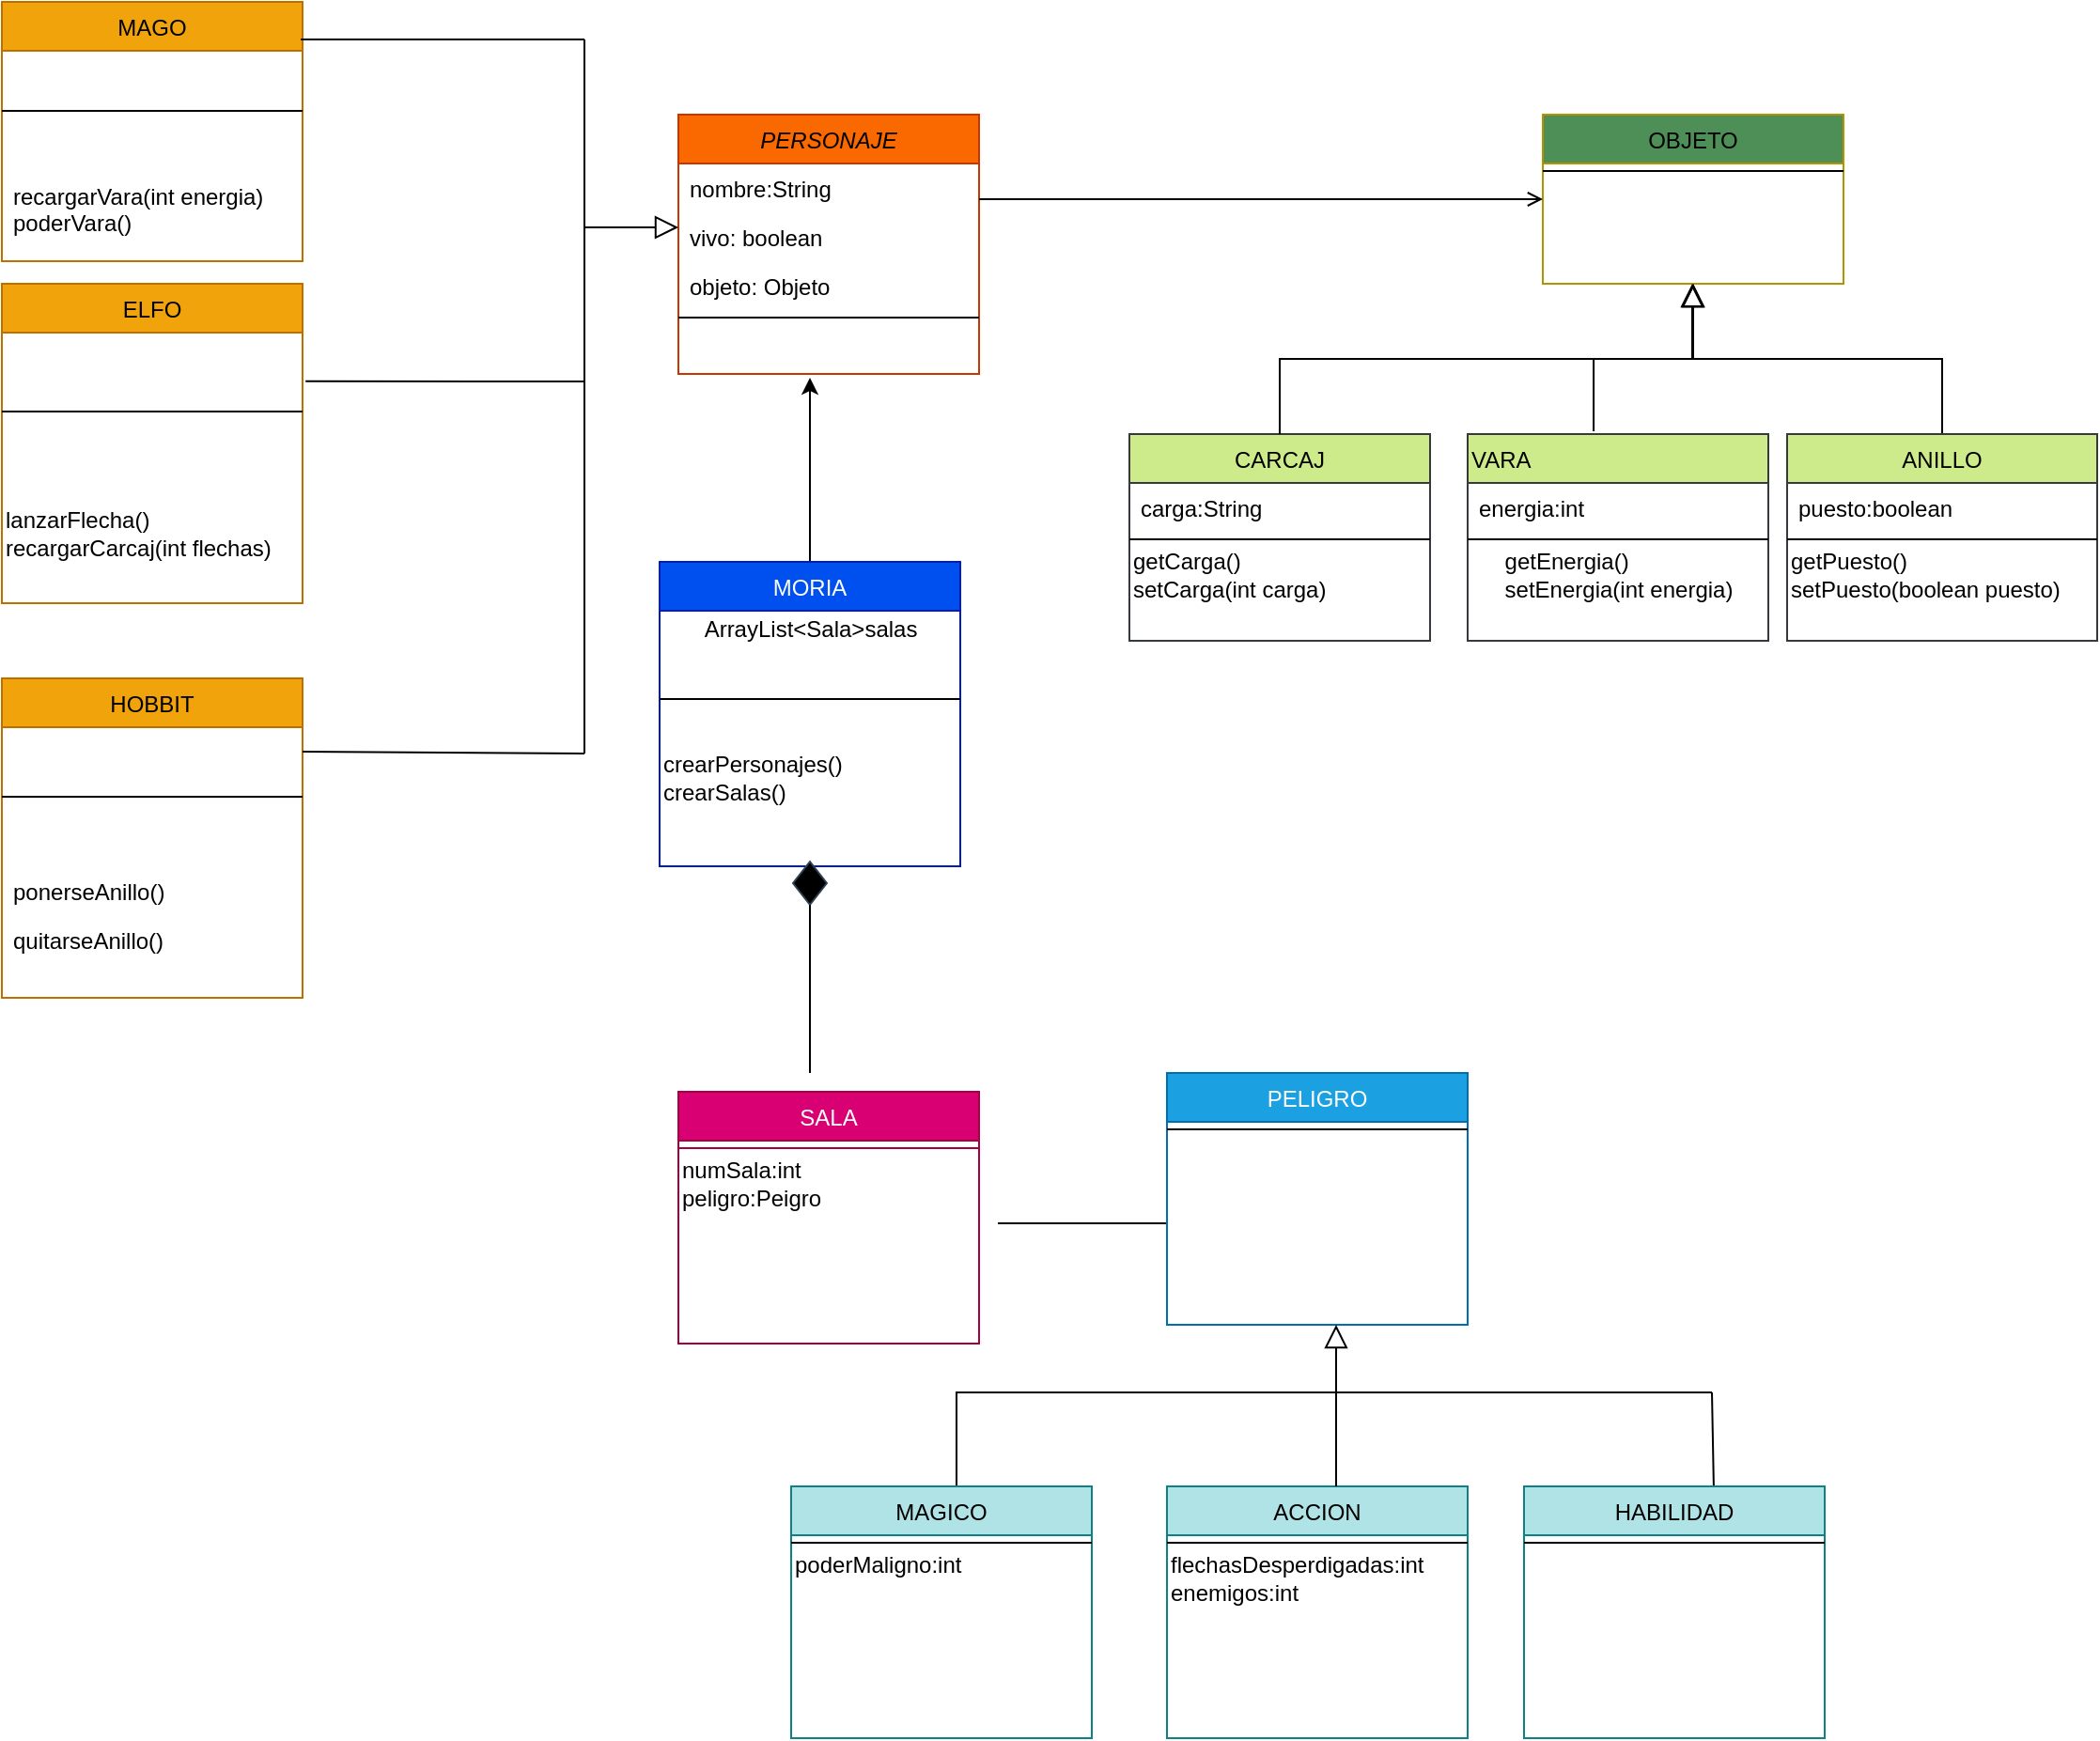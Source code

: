 <mxfile version="15.2.9" type="device"><diagram id="C5RBs43oDa-KdzZeNtuy" name="Page-1"><mxGraphModel dx="2274" dy="733" grid="1" gridSize="10" guides="1" tooltips="1" connect="1" arrows="1" fold="1" page="1" pageScale="1" pageWidth="827" pageHeight="1169" math="0" shadow="0"><root><mxCell id="WIyWlLk6GJQsqaUBKTNV-0"/><mxCell id="WIyWlLk6GJQsqaUBKTNV-1" parent="WIyWlLk6GJQsqaUBKTNV-0"/><mxCell id="zkfFHV4jXpPFQw0GAbJ--0" value="PERSONAJE" style="swimlane;fontStyle=2;align=center;verticalAlign=top;childLayout=stackLayout;horizontal=1;startSize=26;horizontalStack=0;resizeParent=1;resizeLast=0;collapsible=1;marginBottom=0;rounded=0;shadow=0;strokeWidth=1;fillColor=#fa6800;strokeColor=#C73500;fontColor=#000000;" parent="WIyWlLk6GJQsqaUBKTNV-1" vertex="1"><mxGeometry x="50" y="120" width="160" height="138" as="geometry"><mxRectangle x="230" y="140" width="160" height="26" as="alternateBounds"/></mxGeometry></mxCell><mxCell id="zkfFHV4jXpPFQw0GAbJ--1" value="nombre:String&#xA;" style="text;align=left;verticalAlign=top;spacingLeft=4;spacingRight=4;overflow=hidden;rotatable=0;points=[[0,0.5],[1,0.5]];portConstraint=eastwest;" parent="zkfFHV4jXpPFQw0GAbJ--0" vertex="1"><mxGeometry y="26" width="160" height="26" as="geometry"/></mxCell><mxCell id="zkfFHV4jXpPFQw0GAbJ--2" value="vivo: boolean" style="text;align=left;verticalAlign=top;spacingLeft=4;spacingRight=4;overflow=hidden;rotatable=0;points=[[0,0.5],[1,0.5]];portConstraint=eastwest;rounded=0;shadow=0;html=0;" parent="zkfFHV4jXpPFQw0GAbJ--0" vertex="1"><mxGeometry y="52" width="160" height="26" as="geometry"/></mxCell><mxCell id="zkfFHV4jXpPFQw0GAbJ--3" value="objeto: Objeto" style="text;align=left;verticalAlign=top;spacingLeft=4;spacingRight=4;overflow=hidden;rotatable=0;points=[[0,0.5],[1,0.5]];portConstraint=eastwest;rounded=0;shadow=0;html=0;" parent="zkfFHV4jXpPFQw0GAbJ--0" vertex="1"><mxGeometry y="78" width="160" height="26" as="geometry"/></mxCell><mxCell id="zkfFHV4jXpPFQw0GAbJ--4" value="" style="line;html=1;strokeWidth=1;align=left;verticalAlign=middle;spacingTop=-1;spacingLeft=3;spacingRight=3;rotatable=0;labelPosition=right;points=[];portConstraint=eastwest;" parent="zkfFHV4jXpPFQw0GAbJ--0" vertex="1"><mxGeometry y="104" width="160" height="8" as="geometry"/></mxCell><mxCell id="zkfFHV4jXpPFQw0GAbJ--6" value="MAGO" style="swimlane;fontStyle=0;align=center;verticalAlign=top;childLayout=stackLayout;horizontal=1;startSize=26;horizontalStack=0;resizeParent=1;resizeLast=0;collapsible=1;marginBottom=0;rounded=0;shadow=0;strokeWidth=1;fillColor=#f0a30a;strokeColor=#BD7000;fontColor=#000000;" parent="WIyWlLk6GJQsqaUBKTNV-1" vertex="1"><mxGeometry x="-310" y="60" width="160" height="138" as="geometry"><mxRectangle x="130" y="380" width="160" height="26" as="alternateBounds"/></mxGeometry></mxCell><mxCell id="zkfFHV4jXpPFQw0GAbJ--9" value="" style="line;html=1;strokeWidth=1;align=left;verticalAlign=middle;spacingTop=-1;spacingLeft=3;spacingRight=3;rotatable=0;labelPosition=right;points=[];portConstraint=eastwest;" parent="zkfFHV4jXpPFQw0GAbJ--6" vertex="1"><mxGeometry y="26" width="160" height="64" as="geometry"/></mxCell><mxCell id="zkfFHV4jXpPFQw0GAbJ--11" value="recargarVara(int energia)&#xA;poderVara()&#xA;" style="text;align=left;verticalAlign=top;spacingLeft=4;spacingRight=4;overflow=hidden;rotatable=0;points=[[0,0.5],[1,0.5]];portConstraint=eastwest;" parent="zkfFHV4jXpPFQw0GAbJ--6" vertex="1"><mxGeometry y="90" width="160" height="46" as="geometry"/></mxCell><mxCell id="zkfFHV4jXpPFQw0GAbJ--12" value="" style="endArrow=block;endSize=10;endFill=0;shadow=0;strokeWidth=1;rounded=0;edgeStyle=elbowEdgeStyle;elbow=vertical;" parent="WIyWlLk6GJQsqaUBKTNV-1" target="zkfFHV4jXpPFQw0GAbJ--0" edge="1"><mxGeometry width="160" relative="1" as="geometry"><mxPoint y="160" as="sourcePoint"/><mxPoint x="200" y="203" as="targetPoint"/><Array as="points"><mxPoint x="20" y="180"/></Array></mxGeometry></mxCell><mxCell id="zkfFHV4jXpPFQw0GAbJ--17" value="OBJETO" style="swimlane;fontStyle=0;align=center;verticalAlign=top;childLayout=stackLayout;horizontal=1;startSize=26;horizontalStack=0;resizeParent=1;resizeLast=0;collapsible=1;marginBottom=0;rounded=0;shadow=0;strokeWidth=1;fillColor=#4D8F56;strokeColor=#B09500;fontColor=#000000;" parent="WIyWlLk6GJQsqaUBKTNV-1" vertex="1"><mxGeometry x="510" y="120" width="160" height="90" as="geometry"><mxRectangle x="550" y="140" width="160" height="26" as="alternateBounds"/></mxGeometry></mxCell><mxCell id="zkfFHV4jXpPFQw0GAbJ--23" value="" style="line;html=1;strokeWidth=1;align=left;verticalAlign=middle;spacingTop=-1;spacingLeft=3;spacingRight=3;rotatable=0;labelPosition=right;points=[];portConstraint=eastwest;" parent="zkfFHV4jXpPFQw0GAbJ--17" vertex="1"><mxGeometry y="26" width="160" height="8" as="geometry"/></mxCell><mxCell id="zkfFHV4jXpPFQw0GAbJ--26" value="" style="endArrow=open;shadow=0;strokeWidth=1;rounded=0;endFill=1;edgeStyle=elbowEdgeStyle;elbow=vertical;" parent="WIyWlLk6GJQsqaUBKTNV-1" source="zkfFHV4jXpPFQw0GAbJ--0" target="zkfFHV4jXpPFQw0GAbJ--17" edge="1"><mxGeometry x="0.5" y="41" relative="1" as="geometry"><mxPoint x="380" y="192" as="sourcePoint"/><mxPoint x="540" y="192" as="targetPoint"/><mxPoint x="-40" y="32" as="offset"/></mxGeometry></mxCell><mxCell id="_Tk78DtOD-woeoKEUtiu-8" value="" style="endArrow=block;endSize=10;endFill=0;shadow=0;strokeWidth=1;rounded=0;edgeStyle=elbowEdgeStyle;elbow=vertical;" edge="1" parent="WIyWlLk6GJQsqaUBKTNV-1" source="_Tk78DtOD-woeoKEUtiu-9"><mxGeometry width="160" relative="1" as="geometry"><mxPoint x="590" y="250" as="sourcePoint"/><mxPoint x="589.5" y="210" as="targetPoint"/></mxGeometry></mxCell><mxCell id="_Tk78DtOD-woeoKEUtiu-9" value="ANILLO" style="swimlane;fontStyle=0;align=center;verticalAlign=top;childLayout=stackLayout;horizontal=1;startSize=26;horizontalStack=0;resizeParent=1;resizeLast=0;collapsible=1;marginBottom=0;rounded=0;shadow=0;strokeWidth=1;fillColor=#cdeb8b;strokeColor=#36393d;" vertex="1" parent="WIyWlLk6GJQsqaUBKTNV-1"><mxGeometry x="640" y="290" width="165" height="110" as="geometry"><mxRectangle x="340" y="380" width="170" height="26" as="alternateBounds"/></mxGeometry></mxCell><mxCell id="_Tk78DtOD-woeoKEUtiu-10" value="puesto:boolean" style="text;align=left;verticalAlign=top;spacingLeft=4;spacingRight=4;overflow=hidden;rotatable=0;points=[[0,0.5],[1,0.5]];portConstraint=eastwest;" vertex="1" parent="_Tk78DtOD-woeoKEUtiu-9"><mxGeometry y="26" width="165" height="26" as="geometry"/></mxCell><mxCell id="_Tk78DtOD-woeoKEUtiu-11" value="" style="line;html=1;strokeWidth=1;align=left;verticalAlign=middle;spacingTop=-1;spacingLeft=3;spacingRight=3;rotatable=0;labelPosition=right;points=[];portConstraint=eastwest;" vertex="1" parent="_Tk78DtOD-woeoKEUtiu-9"><mxGeometry y="52" width="165" height="8" as="geometry"/></mxCell><mxCell id="_Tk78DtOD-woeoKEUtiu-38" value="&lt;div align=&quot;left&quot;&gt;getPuesto()&lt;/div&gt;&lt;div align=&quot;left&quot;&gt;setPuesto(boolean puesto)&lt;br&gt;&lt;/div&gt;" style="text;html=1;align=left;verticalAlign=middle;resizable=0;points=[];autosize=1;strokeColor=none;fillColor=none;" vertex="1" parent="_Tk78DtOD-woeoKEUtiu-9"><mxGeometry y="60" width="165" height="30" as="geometry"/></mxCell><mxCell id="_Tk78DtOD-woeoKEUtiu-16" value="VARA" style="swimlane;fontStyle=0;align=left;verticalAlign=top;childLayout=stackLayout;horizontal=1;startSize=26;horizontalStack=0;resizeParent=1;resizeLast=0;collapsible=1;marginBottom=0;rounded=0;shadow=0;strokeWidth=1;fillColor=#cdeb8b;strokeColor=#36393d;" vertex="1" parent="WIyWlLk6GJQsqaUBKTNV-1"><mxGeometry x="470" y="290" width="160" height="110" as="geometry"><mxRectangle x="340" y="380" width="170" height="26" as="alternateBounds"/></mxGeometry></mxCell><mxCell id="_Tk78DtOD-woeoKEUtiu-17" value="energia:int&#xA;" style="text;align=left;verticalAlign=top;spacingLeft=4;spacingRight=4;overflow=hidden;rotatable=0;points=[[0,0.5],[1,0.5]];portConstraint=eastwest;" vertex="1" parent="_Tk78DtOD-woeoKEUtiu-16"><mxGeometry y="26" width="160" height="26" as="geometry"/></mxCell><mxCell id="_Tk78DtOD-woeoKEUtiu-18" value="" style="line;html=1;strokeWidth=1;align=left;verticalAlign=middle;spacingTop=-1;spacingLeft=3;spacingRight=3;rotatable=0;labelPosition=right;points=[];portConstraint=eastwest;" vertex="1" parent="_Tk78DtOD-woeoKEUtiu-16"><mxGeometry y="52" width="160" height="8" as="geometry"/></mxCell><mxCell id="_Tk78DtOD-woeoKEUtiu-37" value="&lt;div align=&quot;left&quot;&gt;getEnergia()&lt;/div&gt;&lt;div align=&quot;left&quot;&gt;setEnergia(int energia)&lt;br&gt;&lt;/div&gt;" style="text;html=1;align=center;verticalAlign=middle;resizable=0;points=[];autosize=1;strokeColor=none;fillColor=none;" vertex="1" parent="_Tk78DtOD-woeoKEUtiu-16"><mxGeometry y="60" width="160" height="30" as="geometry"/></mxCell><mxCell id="_Tk78DtOD-woeoKEUtiu-23" value="" style="endArrow=block;endSize=10;endFill=0;shadow=0;strokeWidth=1;rounded=0;edgeStyle=elbowEdgeStyle;elbow=vertical;exitX=0.419;exitY=-0.014;exitDx=0;exitDy=0;exitPerimeter=0;" edge="1" parent="WIyWlLk6GJQsqaUBKTNV-1" source="_Tk78DtOD-woeoKEUtiu-16"><mxGeometry width="160" relative="1" as="geometry"><mxPoint x="490" y="312" as="sourcePoint"/><mxPoint x="590" y="210" as="targetPoint"/><Array as="points"><mxPoint x="580" y="250"/><mxPoint x="540" y="250"/></Array></mxGeometry></mxCell><mxCell id="_Tk78DtOD-woeoKEUtiu-25" value="CARCAJ" style="swimlane;fontStyle=0;align=center;verticalAlign=top;childLayout=stackLayout;horizontal=1;startSize=26;horizontalStack=0;resizeParent=1;resizeLast=0;collapsible=1;marginBottom=0;rounded=0;shadow=0;strokeWidth=1;fillColor=#cdeb8b;strokeColor=#36393d;" vertex="1" parent="WIyWlLk6GJQsqaUBKTNV-1"><mxGeometry x="290" y="290" width="160" height="110" as="geometry"><mxRectangle x="340" y="380" width="170" height="26" as="alternateBounds"/></mxGeometry></mxCell><mxCell id="_Tk78DtOD-woeoKEUtiu-26" value="carga:String&#xA;" style="text;align=left;verticalAlign=top;spacingLeft=4;spacingRight=4;overflow=hidden;rotatable=0;points=[[0,0.5],[1,0.5]];portConstraint=eastwest;" vertex="1" parent="_Tk78DtOD-woeoKEUtiu-25"><mxGeometry y="26" width="160" height="26" as="geometry"/></mxCell><mxCell id="_Tk78DtOD-woeoKEUtiu-27" value="" style="line;html=1;strokeWidth=1;align=left;verticalAlign=middle;spacingTop=-1;spacingLeft=3;spacingRight=3;rotatable=0;labelPosition=right;points=[];portConstraint=eastwest;" vertex="1" parent="_Tk78DtOD-woeoKEUtiu-25"><mxGeometry y="52" width="160" height="8" as="geometry"/></mxCell><mxCell id="_Tk78DtOD-woeoKEUtiu-29" value="&lt;div&gt;getCarga()&lt;/div&gt;&lt;div&gt;setCarga(int carga)&lt;br&gt;&lt;/div&gt;" style="text;html=1;align=left;verticalAlign=middle;resizable=0;points=[];autosize=1;strokeColor=none;fillColor=none;" vertex="1" parent="_Tk78DtOD-woeoKEUtiu-25"><mxGeometry y="60" width="160" height="30" as="geometry"/></mxCell><mxCell id="_Tk78DtOD-woeoKEUtiu-28" value="" style="endArrow=block;endSize=10;endFill=0;shadow=0;strokeWidth=1;rounded=0;edgeStyle=elbowEdgeStyle;elbow=vertical;exitX=0.5;exitY=0;exitDx=0;exitDy=0;" edge="1" parent="WIyWlLk6GJQsqaUBKTNV-1" source="_Tk78DtOD-woeoKEUtiu-25"><mxGeometry width="160" relative="1" as="geometry"><mxPoint x="380" y="290" as="sourcePoint"/><mxPoint x="590" y="210" as="targetPoint"/></mxGeometry></mxCell><mxCell id="_Tk78DtOD-woeoKEUtiu-132" value="HOBBIT" style="swimlane;fontStyle=0;align=center;verticalAlign=top;childLayout=stackLayout;horizontal=1;startSize=26;horizontalStack=0;resizeParent=1;resizeLast=0;collapsible=1;marginBottom=0;rounded=0;shadow=0;strokeWidth=1;fillColor=#f0a30a;strokeColor=#BD7000;fontColor=#000000;" vertex="1" parent="WIyWlLk6GJQsqaUBKTNV-1"><mxGeometry x="-310" y="420" width="160" height="170" as="geometry"><mxRectangle x="130" y="380" width="160" height="26" as="alternateBounds"/></mxGeometry></mxCell><mxCell id="_Tk78DtOD-woeoKEUtiu-135" value="" style="line;html=1;strokeWidth=1;align=left;verticalAlign=middle;spacingTop=-1;spacingLeft=3;spacingRight=3;rotatable=0;labelPosition=right;points=[];portConstraint=eastwest;" vertex="1" parent="_Tk78DtOD-woeoKEUtiu-132"><mxGeometry y="26" width="160" height="74" as="geometry"/></mxCell><mxCell id="_Tk78DtOD-woeoKEUtiu-136" value="ponerseAnillo()" style="text;align=left;verticalAlign=top;spacingLeft=4;spacingRight=4;overflow=hidden;rotatable=0;points=[[0,0.5],[1,0.5]];portConstraint=eastwest;fontStyle=0" vertex="1" parent="_Tk78DtOD-woeoKEUtiu-132"><mxGeometry y="100" width="160" height="26" as="geometry"/></mxCell><mxCell id="_Tk78DtOD-woeoKEUtiu-137" value="quitarseAnillo()" style="text;align=left;verticalAlign=top;spacingLeft=4;spacingRight=4;overflow=hidden;rotatable=0;points=[[0,0.5],[1,0.5]];portConstraint=eastwest;" vertex="1" parent="_Tk78DtOD-woeoKEUtiu-132"><mxGeometry y="126" width="160" height="26" as="geometry"/></mxCell><mxCell id="_Tk78DtOD-woeoKEUtiu-146" value="" style="endArrow=none;html=1;" edge="1" parent="WIyWlLk6GJQsqaUBKTNV-1"><mxGeometry width="50" height="50" relative="1" as="geometry"><mxPoint y="460" as="sourcePoint"/><mxPoint y="80" as="targetPoint"/></mxGeometry></mxCell><mxCell id="_Tk78DtOD-woeoKEUtiu-147" value="" style="endArrow=none;html=1;exitX=0.994;exitY=0.145;exitDx=0;exitDy=0;exitPerimeter=0;" edge="1" parent="WIyWlLk6GJQsqaUBKTNV-1" source="zkfFHV4jXpPFQw0GAbJ--6"><mxGeometry width="50" height="50" relative="1" as="geometry"><mxPoint x="120" y="270" as="sourcePoint"/><mxPoint y="80" as="targetPoint"/></mxGeometry></mxCell><mxCell id="_Tk78DtOD-woeoKEUtiu-149" value="" style="endArrow=none;html=1;exitX=1;exitY=0.5;exitDx=0;exitDy=0;" edge="1" parent="WIyWlLk6GJQsqaUBKTNV-1"><mxGeometry width="50" height="50" relative="1" as="geometry"><mxPoint x="-150" y="459" as="sourcePoint"/><mxPoint y="460" as="targetPoint"/></mxGeometry></mxCell><mxCell id="_Tk78DtOD-woeoKEUtiu-150" value="ELFO" style="swimlane;fontStyle=0;align=center;verticalAlign=top;childLayout=stackLayout;horizontal=1;startSize=26;horizontalStack=0;resizeParent=1;resizeLast=0;collapsible=1;marginBottom=0;rounded=0;shadow=0;strokeWidth=1;fillColor=#f0a30a;strokeColor=#BD7000;fontColor=#000000;" vertex="1" parent="WIyWlLk6GJQsqaUBKTNV-1"><mxGeometry x="-310" y="210" width="160" height="170" as="geometry"><mxRectangle x="130" y="380" width="160" height="26" as="alternateBounds"/></mxGeometry></mxCell><mxCell id="_Tk78DtOD-woeoKEUtiu-153" value="" style="line;html=1;strokeWidth=1;align=left;verticalAlign=middle;spacingTop=-1;spacingLeft=3;spacingRight=3;rotatable=0;labelPosition=right;points=[];portConstraint=eastwest;" vertex="1" parent="_Tk78DtOD-woeoKEUtiu-150"><mxGeometry y="26" width="160" height="84" as="geometry"/></mxCell><mxCell id="_Tk78DtOD-woeoKEUtiu-156" value="" style="endArrow=none;html=1;exitX=1.01;exitY=-0.082;exitDx=0;exitDy=0;exitPerimeter=0;" edge="1" parent="WIyWlLk6GJQsqaUBKTNV-1"><mxGeometry width="50" height="50" relative="1" as="geometry"><mxPoint x="-148.4" y="261.868" as="sourcePoint"/><mxPoint y="262" as="targetPoint"/></mxGeometry></mxCell><mxCell id="_Tk78DtOD-woeoKEUtiu-163" value="&lt;div&gt;lanzarFlecha()&lt;/div&gt;&lt;div&gt;recargarCarcaj(int flechas)&lt;br&gt;&lt;/div&gt;" style="text;html=1;align=left;verticalAlign=middle;resizable=0;points=[];autosize=1;strokeColor=none;fillColor=none;" vertex="1" parent="WIyWlLk6GJQsqaUBKTNV-1"><mxGeometry x="-310" y="328" width="160" height="30" as="geometry"/></mxCell><mxCell id="_Tk78DtOD-woeoKEUtiu-169" style="edgeStyle=orthogonalEdgeStyle;rounded=0;orthogonalLoop=1;jettySize=auto;html=1;exitX=0.5;exitY=0;exitDx=0;exitDy=0;" edge="1" parent="WIyWlLk6GJQsqaUBKTNV-1" source="_Tk78DtOD-woeoKEUtiu-164"><mxGeometry relative="1" as="geometry"><mxPoint x="120" y="260" as="targetPoint"/></mxGeometry></mxCell><mxCell id="_Tk78DtOD-woeoKEUtiu-164" value="MORIA" style="swimlane;fontStyle=0;align=center;verticalAlign=top;childLayout=stackLayout;horizontal=1;startSize=26;horizontalStack=0;resizeParent=1;resizeLast=0;collapsible=1;marginBottom=0;rounded=0;shadow=0;strokeWidth=1;fillColor=#0050ef;strokeColor=#001DBC;fontColor=#ffffff;" vertex="1" parent="WIyWlLk6GJQsqaUBKTNV-1"><mxGeometry x="40" y="358" width="160" height="162" as="geometry"><mxRectangle x="550" y="140" width="160" height="26" as="alternateBounds"/></mxGeometry></mxCell><mxCell id="_Tk78DtOD-woeoKEUtiu-170" value="ArrayList&amp;lt;Sala&amp;gt;salas" style="text;html=1;align=center;verticalAlign=middle;resizable=0;points=[];autosize=1;strokeColor=none;fillColor=none;" vertex="1" parent="_Tk78DtOD-woeoKEUtiu-164"><mxGeometry y="26" width="160" height="20" as="geometry"/></mxCell><mxCell id="_Tk78DtOD-woeoKEUtiu-165" value="" style="line;html=1;strokeWidth=1;align=left;verticalAlign=middle;spacingTop=-1;spacingLeft=3;spacingRight=3;rotatable=0;labelPosition=right;points=[];portConstraint=eastwest;" vertex="1" parent="_Tk78DtOD-woeoKEUtiu-164"><mxGeometry y="46" width="160" height="54" as="geometry"/></mxCell><mxCell id="_Tk78DtOD-woeoKEUtiu-196" value="&lt;div&gt;crearPersonajes()&lt;/div&gt;&lt;div&gt;crearSalas()&lt;br&gt;&lt;/div&gt;" style="text;html=1;align=left;verticalAlign=middle;resizable=0;points=[];autosize=1;strokeColor=none;fillColor=none;" vertex="1" parent="_Tk78DtOD-woeoKEUtiu-164"><mxGeometry y="100" width="160" height="30" as="geometry"/></mxCell><mxCell id="_Tk78DtOD-woeoKEUtiu-171" value="" style="rhombus;whiteSpace=wrap;html=1;align=left;verticalAlign=bottom;fillColor=#000000;strokeColor=#314354;fontColor=#ffffff;rotation=90;" vertex="1" parent="WIyWlLk6GJQsqaUBKTNV-1"><mxGeometry x="108.5" y="520" width="23" height="18" as="geometry"/></mxCell><mxCell id="_Tk78DtOD-woeoKEUtiu-172" value="" style="endArrow=none;html=1;exitX=1;exitY=0.5;exitDx=0;exitDy=0;" edge="1" parent="WIyWlLk6GJQsqaUBKTNV-1" source="_Tk78DtOD-woeoKEUtiu-171"><mxGeometry width="50" height="50" relative="1" as="geometry"><mxPoint x="150" y="500" as="sourcePoint"/><mxPoint x="120" y="630" as="targetPoint"/></mxGeometry></mxCell><mxCell id="_Tk78DtOD-woeoKEUtiu-173" value="ACCION" style="swimlane;fontStyle=0;align=center;verticalAlign=top;childLayout=stackLayout;horizontal=1;startSize=26;horizontalStack=0;resizeParent=1;resizeLast=0;collapsible=1;marginBottom=0;rounded=0;shadow=0;strokeWidth=1;fillColor=#b0e3e6;strokeColor=#0e8088;" vertex="1" parent="WIyWlLk6GJQsqaUBKTNV-1"><mxGeometry x="310" y="850" width="160" height="134" as="geometry"><mxRectangle x="550" y="140" width="160" height="26" as="alternateBounds"/></mxGeometry></mxCell><mxCell id="_Tk78DtOD-woeoKEUtiu-174" value="" style="line;html=1;strokeWidth=1;align=left;verticalAlign=middle;spacingTop=-1;spacingLeft=3;spacingRight=3;rotatable=0;labelPosition=right;points=[];portConstraint=eastwest;" vertex="1" parent="_Tk78DtOD-woeoKEUtiu-173"><mxGeometry y="26" width="160" height="8" as="geometry"/></mxCell><mxCell id="_Tk78DtOD-woeoKEUtiu-175" value="&lt;div&gt;flechasDesperdigadas:int&lt;/div&gt;&lt;div&gt;enemigos:int&lt;br&gt;&lt;/div&gt;" style="text;html=1;align=left;verticalAlign=middle;resizable=0;points=[];autosize=1;strokeColor=none;fillColor=none;" vertex="1" parent="_Tk78DtOD-woeoKEUtiu-173"><mxGeometry y="34" width="160" height="30" as="geometry"/></mxCell><mxCell id="_Tk78DtOD-woeoKEUtiu-176" value="" style="endArrow=none;html=1;" edge="1" parent="WIyWlLk6GJQsqaUBKTNV-1"><mxGeometry width="50" height="50" relative="1" as="geometry"><mxPoint x="220" y="710" as="sourcePoint"/><mxPoint x="310" y="710" as="targetPoint"/></mxGeometry></mxCell><mxCell id="_Tk78DtOD-woeoKEUtiu-177" value="PELIGRO" style="swimlane;fontStyle=0;align=center;verticalAlign=top;childLayout=stackLayout;horizontal=1;startSize=26;horizontalStack=0;resizeParent=1;resizeLast=0;collapsible=1;marginBottom=0;rounded=0;shadow=0;strokeWidth=1;fillColor=#1ba1e2;strokeColor=#006EAF;fontColor=#ffffff;" vertex="1" parent="WIyWlLk6GJQsqaUBKTNV-1"><mxGeometry x="310" y="630" width="160" height="134" as="geometry"><mxRectangle x="550" y="140" width="160" height="26" as="alternateBounds"/></mxGeometry></mxCell><mxCell id="_Tk78DtOD-woeoKEUtiu-178" value="" style="line;html=1;strokeWidth=1;align=left;verticalAlign=middle;spacingTop=-1;spacingLeft=3;spacingRight=3;rotatable=0;labelPosition=right;points=[];portConstraint=eastwest;" vertex="1" parent="_Tk78DtOD-woeoKEUtiu-177"><mxGeometry y="26" width="160" height="8" as="geometry"/></mxCell><mxCell id="_Tk78DtOD-woeoKEUtiu-182" value="" style="endArrow=block;endSize=10;endFill=0;shadow=0;strokeWidth=1;rounded=0;edgeStyle=elbowEdgeStyle;elbow=vertical;exitX=0.55;exitY=0.007;exitDx=0;exitDy=0;exitPerimeter=0;" edge="1" parent="WIyWlLk6GJQsqaUBKTNV-1" source="_Tk78DtOD-woeoKEUtiu-190"><mxGeometry width="160" relative="1" as="geometry"><mxPoint x="180" y="830" as="sourcePoint"/><mxPoint x="400" y="764" as="targetPoint"/><Array as="points"><mxPoint x="290" y="800"/></Array></mxGeometry></mxCell><mxCell id="_Tk78DtOD-woeoKEUtiu-183" value="" style="endArrow=none;html=1;" edge="1" parent="WIyWlLk6GJQsqaUBKTNV-1"><mxGeometry width="50" height="50" relative="1" as="geometry"><mxPoint x="400" y="800" as="sourcePoint"/><mxPoint x="600" y="800" as="targetPoint"/></mxGeometry></mxCell><mxCell id="_Tk78DtOD-woeoKEUtiu-184" value="" style="endArrow=none;html=1;" edge="1" parent="WIyWlLk6GJQsqaUBKTNV-1"><mxGeometry width="50" height="50" relative="1" as="geometry"><mxPoint x="400" y="850" as="sourcePoint"/><mxPoint x="400" y="800" as="targetPoint"/></mxGeometry></mxCell><mxCell id="_Tk78DtOD-woeoKEUtiu-185" value="" style="endArrow=none;html=1;exitX=0.631;exitY=0.004;exitDx=0;exitDy=0;exitPerimeter=0;" edge="1" parent="WIyWlLk6GJQsqaUBKTNV-1" source="_Tk78DtOD-woeoKEUtiu-193"><mxGeometry width="50" height="50" relative="1" as="geometry"><mxPoint x="560" y="840" as="sourcePoint"/><mxPoint x="600" y="800" as="targetPoint"/></mxGeometry></mxCell><mxCell id="_Tk78DtOD-woeoKEUtiu-186" value="SALA" style="swimlane;fontStyle=0;align=center;verticalAlign=top;childLayout=stackLayout;horizontal=1;startSize=26;horizontalStack=0;resizeParent=1;resizeLast=0;collapsible=1;marginBottom=0;rounded=0;shadow=0;strokeWidth=1;fillColor=#d80073;strokeColor=#A50040;fontColor=#ffffff;" vertex="1" parent="WIyWlLk6GJQsqaUBKTNV-1"><mxGeometry x="50" y="640" width="160" height="134" as="geometry"><mxRectangle x="550" y="140" width="160" height="26" as="alternateBounds"/></mxGeometry></mxCell><mxCell id="_Tk78DtOD-woeoKEUtiu-187" value="" style="line;html=1;strokeWidth=1;align=left;verticalAlign=middle;spacingTop=-1;spacingLeft=3;spacingRight=3;rotatable=0;labelPosition=right;points=[];portConstraint=eastwest;fillColor=#d80073;strokeColor=#A50040;fontColor=#ffffff;" vertex="1" parent="_Tk78DtOD-woeoKEUtiu-186"><mxGeometry y="26" width="160" height="8" as="geometry"/></mxCell><mxCell id="_Tk78DtOD-woeoKEUtiu-188" value="&lt;div&gt;numSala:int&lt;/div&gt;&lt;div&gt;peligro:Peigro&lt;br&gt;&lt;/div&gt;" style="text;html=1;align=left;verticalAlign=middle;resizable=0;points=[];autosize=1;strokeColor=none;fillColor=none;" vertex="1" parent="_Tk78DtOD-woeoKEUtiu-186"><mxGeometry y="34" width="160" height="30" as="geometry"/></mxCell><mxCell id="_Tk78DtOD-woeoKEUtiu-190" value="MAGICO" style="swimlane;fontStyle=0;align=center;verticalAlign=top;childLayout=stackLayout;horizontal=1;startSize=26;horizontalStack=0;resizeParent=1;resizeLast=0;collapsible=1;marginBottom=0;rounded=0;shadow=0;strokeWidth=1;fillColor=#b0e3e6;strokeColor=#0e8088;" vertex="1" parent="WIyWlLk6GJQsqaUBKTNV-1"><mxGeometry x="110" y="850" width="160" height="134" as="geometry"><mxRectangle x="550" y="140" width="160" height="26" as="alternateBounds"/></mxGeometry></mxCell><mxCell id="_Tk78DtOD-woeoKEUtiu-191" value="" style="line;html=1;strokeWidth=1;align=left;verticalAlign=middle;spacingTop=-1;spacingLeft=3;spacingRight=3;rotatable=0;labelPosition=right;points=[];portConstraint=eastwest;" vertex="1" parent="_Tk78DtOD-woeoKEUtiu-190"><mxGeometry y="26" width="160" height="8" as="geometry"/></mxCell><mxCell id="_Tk78DtOD-woeoKEUtiu-192" value="&lt;div&gt;poderMaligno:int&lt;br&gt;&lt;/div&gt;&lt;div&gt;&lt;br&gt;&lt;/div&gt;" style="text;html=1;align=left;verticalAlign=middle;resizable=0;points=[];autosize=1;strokeColor=none;fillColor=none;" vertex="1" parent="_Tk78DtOD-woeoKEUtiu-190"><mxGeometry y="34" width="160" height="30" as="geometry"/></mxCell><mxCell id="_Tk78DtOD-woeoKEUtiu-193" value="HABILIDAD" style="swimlane;fontStyle=0;align=center;verticalAlign=top;childLayout=stackLayout;horizontal=1;startSize=26;horizontalStack=0;resizeParent=1;resizeLast=0;collapsible=1;marginBottom=0;rounded=0;shadow=0;strokeWidth=1;fillColor=#b0e3e6;strokeColor=#0e8088;" vertex="1" parent="WIyWlLk6GJQsqaUBKTNV-1"><mxGeometry x="500" y="850" width="160" height="134" as="geometry"><mxRectangle x="550" y="140" width="160" height="26" as="alternateBounds"/></mxGeometry></mxCell><mxCell id="_Tk78DtOD-woeoKEUtiu-194" value="" style="line;html=1;strokeWidth=1;align=left;verticalAlign=middle;spacingTop=-1;spacingLeft=3;spacingRight=3;rotatable=0;labelPosition=right;points=[];portConstraint=eastwest;" vertex="1" parent="_Tk78DtOD-woeoKEUtiu-193"><mxGeometry y="26" width="160" height="8" as="geometry"/></mxCell></root></mxGraphModel></diagram></mxfile>